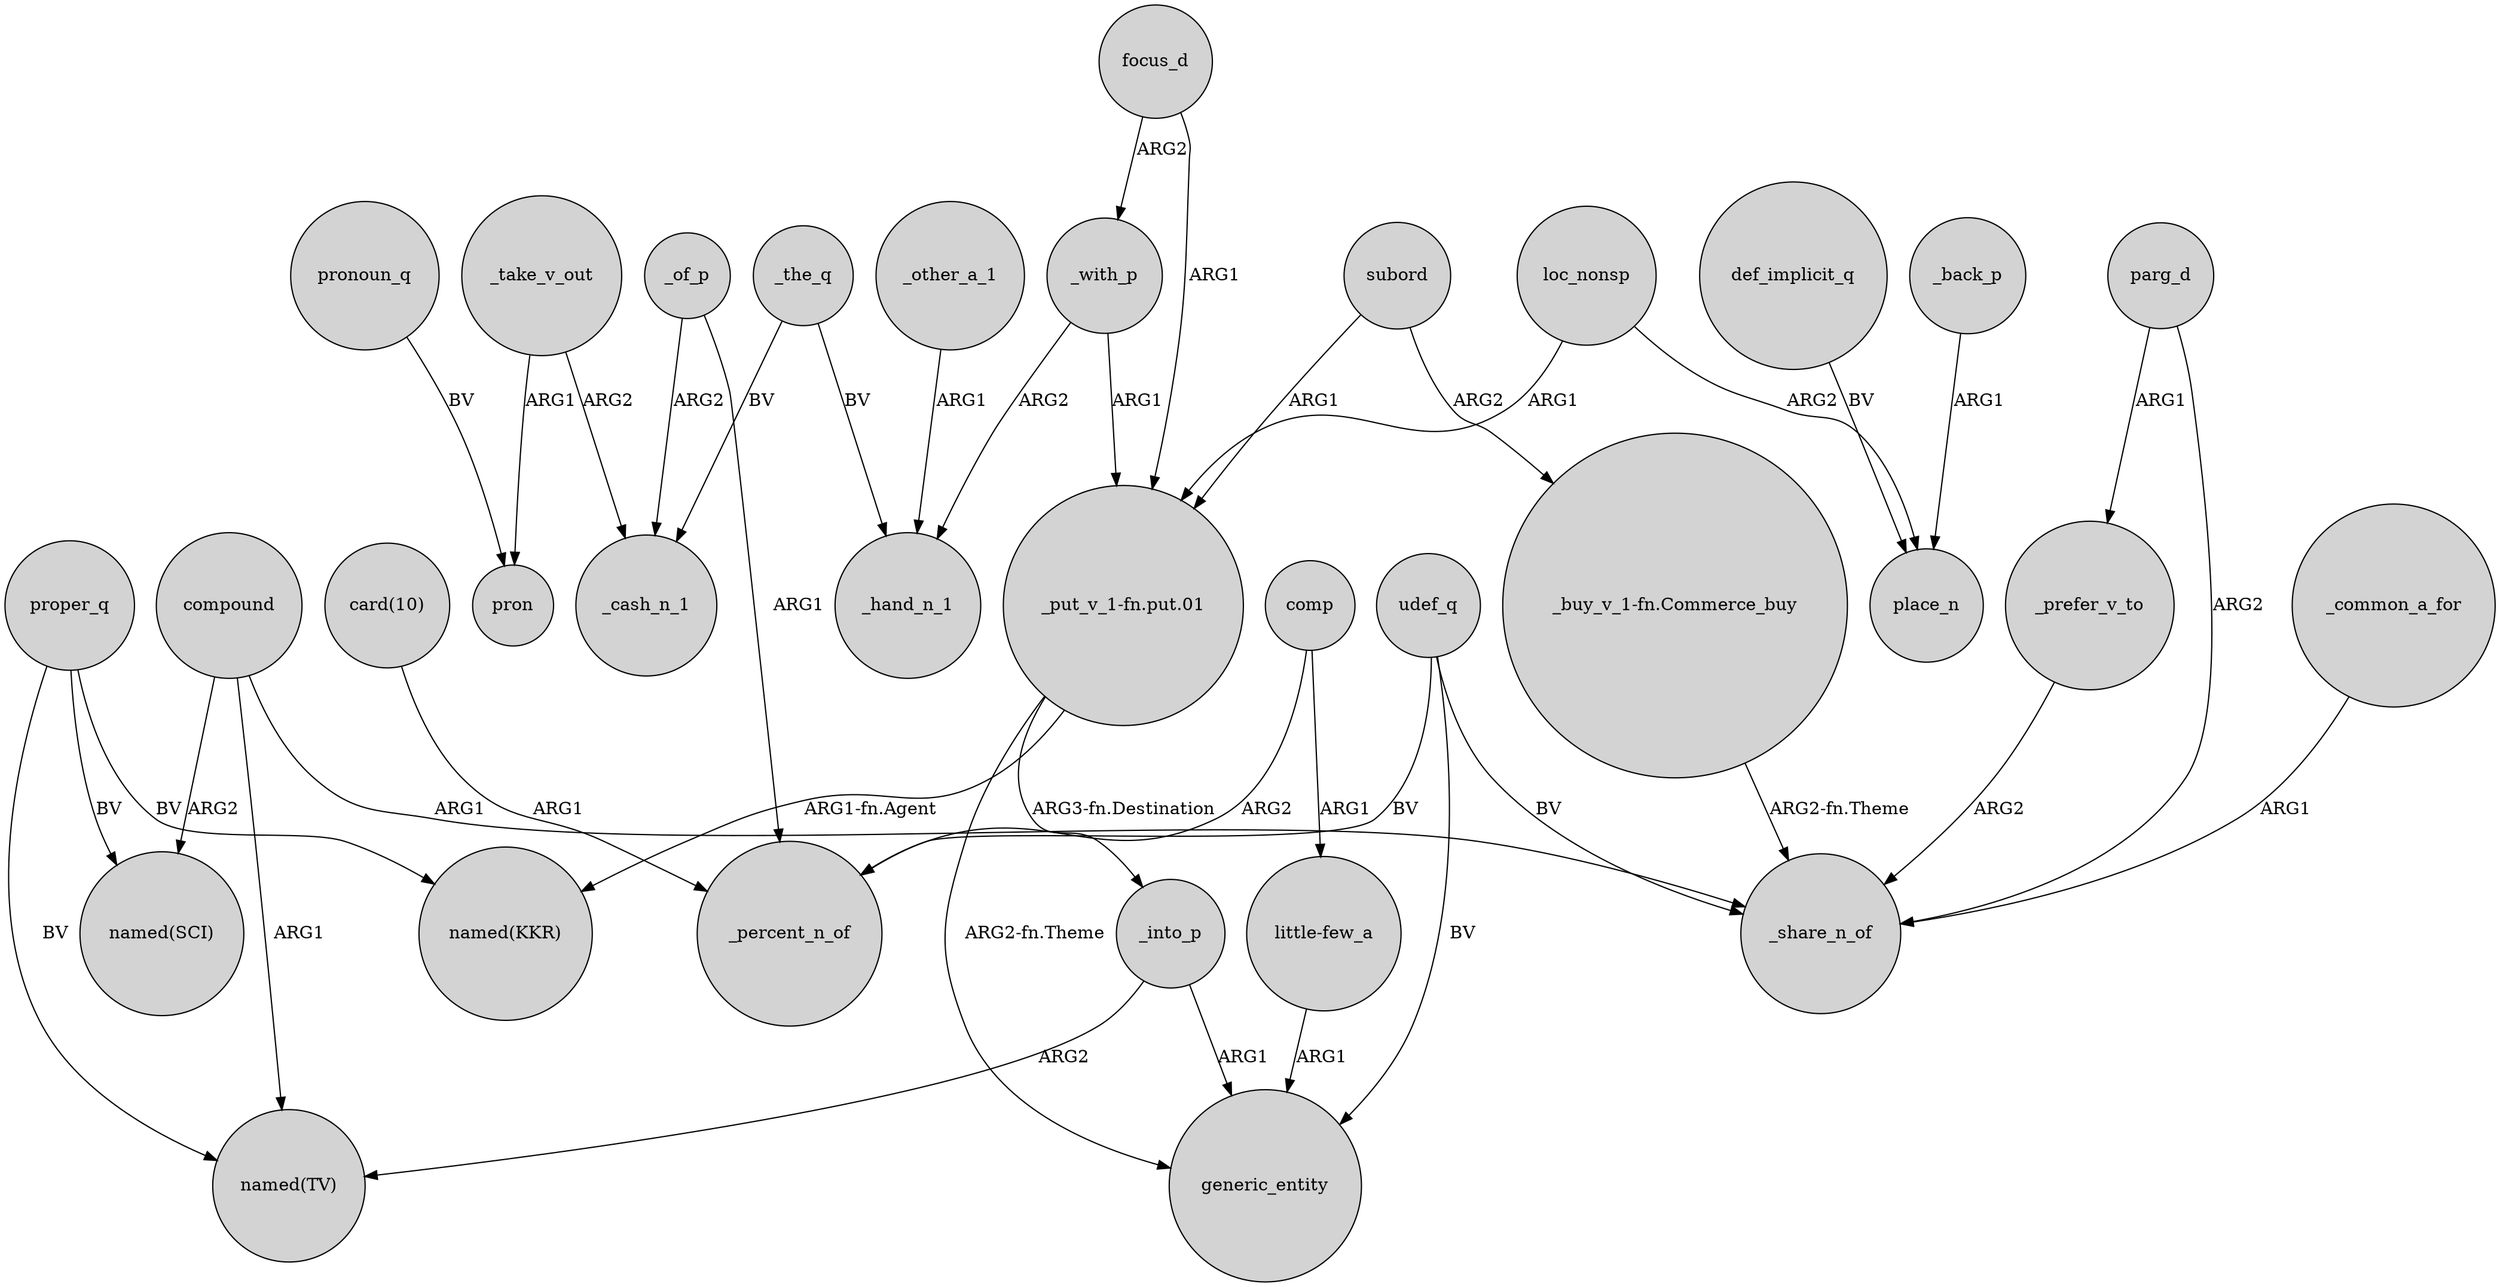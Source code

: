 digraph {
	node [shape=circle style=filled]
	_prefer_v_to -> _share_n_of [label=ARG2]
	udef_q -> generic_entity [label=BV]
	_with_p -> _hand_n_1 [label=ARG2]
	parg_d -> _share_n_of [label=ARG2]
	subord -> "_buy_v_1-fn.Commerce_buy" [label=ARG2]
	_take_v_out -> _cash_n_1 [label=ARG2]
	_of_p -> _cash_n_1 [label=ARG2]
	comp -> _percent_n_of [label=ARG2]
	"_buy_v_1-fn.Commerce_buy" -> _share_n_of [label="ARG2-fn.Theme"]
	focus_d -> _with_p [label=ARG2]
	def_implicit_q -> place_n [label=BV]
	proper_q -> "named(KKR)" [label=BV]
	proper_q -> "named(TV)" [label=BV]
	"_put_v_1-fn.put.01" -> _into_p [label="ARG3-fn.Destination"]
	_into_p -> "named(TV)" [label=ARG2]
	_the_q -> _hand_n_1 [label=BV]
	_into_p -> generic_entity [label=ARG1]
	_of_p -> _percent_n_of [label=ARG1]
	_other_a_1 -> _hand_n_1 [label=ARG1]
	"_put_v_1-fn.put.01" -> generic_entity [label="ARG2-fn.Theme"]
	pronoun_q -> pron [label=BV]
	_take_v_out -> pron [label=ARG1]
	"card(10)" -> _percent_n_of [label=ARG1]
	subord -> "_put_v_1-fn.put.01" [label=ARG1]
	_with_p -> "_put_v_1-fn.put.01" [label=ARG1]
	"_put_v_1-fn.put.01" -> "named(KKR)" [label="ARG1-fn.Agent"]
	compound -> "named(SCI)" [label=ARG2]
	comp -> "little-few_a" [label=ARG1]
	compound -> _share_n_of [label=ARG1]
	_common_a_for -> _share_n_of [label=ARG1]
	udef_q -> _share_n_of [label=BV]
	parg_d -> _prefer_v_to [label=ARG1]
	loc_nonsp -> place_n [label=ARG2]
	_back_p -> place_n [label=ARG1]
	focus_d -> "_put_v_1-fn.put.01" [label=ARG1]
	udef_q -> _percent_n_of [label=BV]
	loc_nonsp -> "_put_v_1-fn.put.01" [label=ARG1]
	_the_q -> _cash_n_1 [label=BV]
	compound -> "named(TV)" [label=ARG1]
	proper_q -> "named(SCI)" [label=BV]
	"little-few_a" -> generic_entity [label=ARG1]
}
